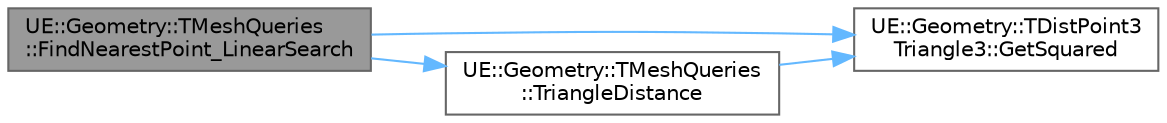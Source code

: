 digraph "UE::Geometry::TMeshQueries::FindNearestPoint_LinearSearch"
{
 // INTERACTIVE_SVG=YES
 // LATEX_PDF_SIZE
  bgcolor="transparent";
  edge [fontname=Helvetica,fontsize=10,labelfontname=Helvetica,labelfontsize=10];
  node [fontname=Helvetica,fontsize=10,shape=box,height=0.2,width=0.4];
  rankdir="LR";
  Node1 [id="Node000001",label="UE::Geometry::TMeshQueries\l::FindNearestPoint_LinearSearch",height=0.2,width=0.4,color="gray40", fillcolor="grey60", style="filled", fontcolor="black",tooltip=" "];
  Node1 -> Node2 [id="edge1_Node000001_Node000002",color="steelblue1",style="solid",tooltip=" "];
  Node2 [id="Node000002",label="UE::Geometry::TDistPoint3\lTriangle3::GetSquared",height=0.2,width=0.4,color="grey40", fillcolor="white", style="filled",URL="$d1/d14/classUE_1_1Geometry_1_1TDistPoint3Triangle3.html#ae55c0182a55551f70de26998d4e7b455",tooltip=" "];
  Node1 -> Node3 [id="edge2_Node000001_Node000003",color="steelblue1",style="solid",tooltip=" "];
  Node3 [id="Node000003",label="UE::Geometry::TMeshQueries\l::TriangleDistance",height=0.2,width=0.4,color="grey40", fillcolor="white", style="filled",URL="$dd/d39/classUE_1_1Geometry_1_1TMeshQueries.html#a9a3d6a144ba488f054ac3937a22f4af6",tooltip="construct a DistPoint3Triangle3 object for a Mesh triangle"];
  Node3 -> Node2 [id="edge3_Node000003_Node000002",color="steelblue1",style="solid",tooltip=" "];
}
